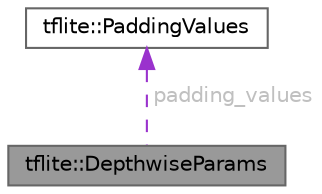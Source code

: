 digraph "tflite::DepthwiseParams"
{
 // LATEX_PDF_SIZE
  bgcolor="transparent";
  edge [fontname=Helvetica,fontsize=10,labelfontname=Helvetica,labelfontsize=10];
  node [fontname=Helvetica,fontsize=10,shape=box,height=0.2,width=0.4];
  Node1 [id="Node000001",label="tflite::DepthwiseParams",height=0.2,width=0.4,color="gray40", fillcolor="grey60", style="filled", fontcolor="black",tooltip=" "];
  Node2 -> Node1 [id="edge1_Node000001_Node000002",dir="back",color="darkorchid3",style="dashed",tooltip=" ",label=" padding_values",fontcolor="grey" ];
  Node2 [id="Node000002",label="tflite::PaddingValues",height=0.2,width=0.4,color="gray40", fillcolor="white", style="filled",URL="$structtflite_1_1_padding_values.html",tooltip=" "];
}
